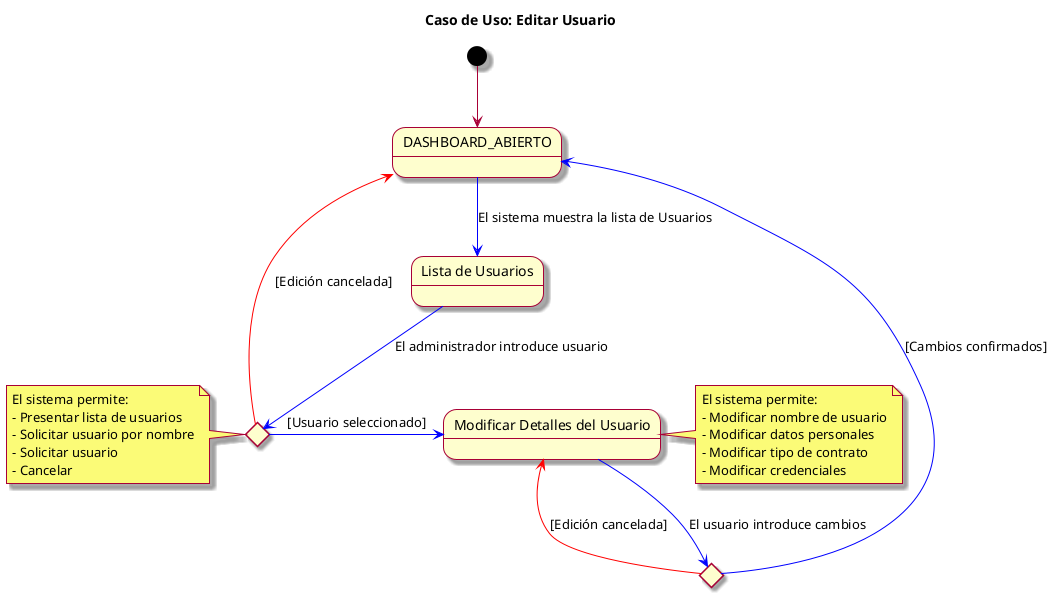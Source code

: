 @startuml
skin rose
title Caso de Uso: Editar Usuario

state DASHBOARD_ABIERTO as "DASHBOARD_ABIERTO"
state ListaUsuarios as "Lista de Usuarios"
state SeleccionarUsuario <<choice>>
state ModificarDetallesUsuario as "Modificar Detalles del Usuario"
state ConfirmarCambios <<choice>>

[*] -d-> DASHBOARD_ABIERTO
DASHBOARD_ABIERTO -d[#blue]-> ListaUsuarios : El sistema muestra la lista de Usuarios
ListaUsuarios -d[#blue]-> SeleccionarUsuario : El administrador introduce usuario
SeleccionarUsuario -r[#blue]-> ModificarDetallesUsuario : [Usuario seleccionado]
ModificarDetallesUsuario -d[#blue]-> ConfirmarCambios : El usuario introduce cambios
ConfirmarCambios -r[#blue]-> DASHBOARD_ABIERTO : [Cambios confirmados]
ConfirmarCambios -l[#red]-> ModificarDetallesUsuario : [Edición cancelada]
SeleccionarUsuario -l[#red]-> DASHBOARD_ABIERTO : [Edición cancelada]

note right of ModificarDetallesUsuario
  El sistema permite:
  - Modificar nombre de usuario
  - Modificar datos personales
  - Modificar tipo de contrato
  - Modificar credenciales
end note

note left of SeleccionarUsuario
  El sistema permite:
  - Presentar lista de usuarios
  - Solicitar usuario por nombre
  - Solicitar usuario
  - Cancelar
end note


@enduml
